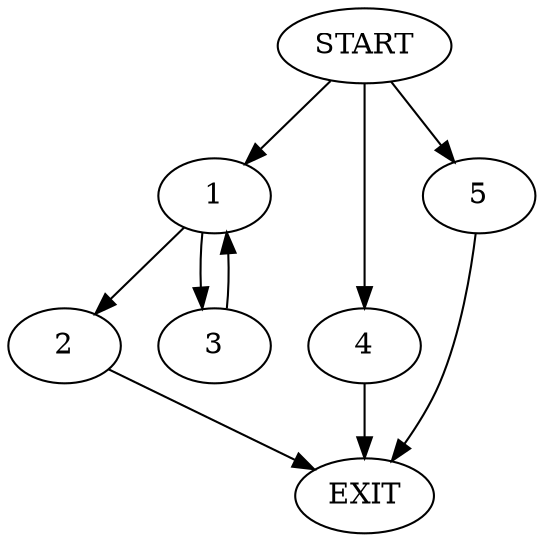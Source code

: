 digraph {
0 [label="START"]
6 [label="EXIT"]
0 -> 1
1 -> 2
1 -> 3
2 -> 6
3 -> 1
0 -> 4
4 -> 6
0 -> 5
5 -> 6
}
